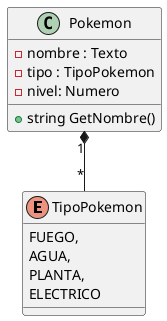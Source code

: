 @startuml pokedex

enum TipoPokemon{
    FUEGO,
    AGUA,
    PLANTA, 
    ELECTRICO
}

class Pokemon{
    - nombre : Texto
    - tipo : TipoPokemon
    - nivel: Numero
    + string GetNombre()
}
Pokemon "1" *-- "*" TipoPokemon

@enduml